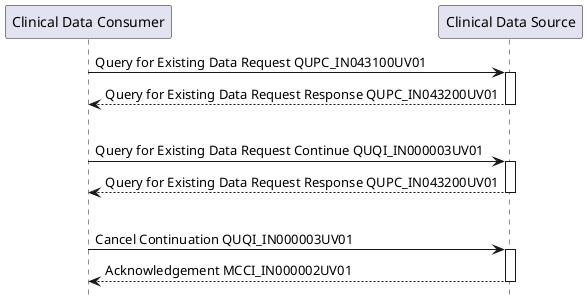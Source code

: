 @startuml
hide footbox

participant "Clinical Data Consumer" as CDC
participant "Clinical Data Source" as CDS

CDC -> CDS :Query for Existing Data Request QUPC_IN043100UV01
activate CDS
CDS --> CDC : Query for Existing Data Request Response QUPC_IN043200UV01
deactivate CDS
|||
CDC -> CDS :Query for Existing Data Request Continue QUQI_IN000003UV01
activate CDS
CDS --> CDC :  Query for Existing Data Request Response QUPC_IN043200UV01
deactivate CDS
|||
CDC -> CDS :Cancel Continuation QUQI_IN000003UV01
activate CDS
CDS --> CDC : Acknowledgement MCCI_IN000002UV01
deactivate CDS
@enduml